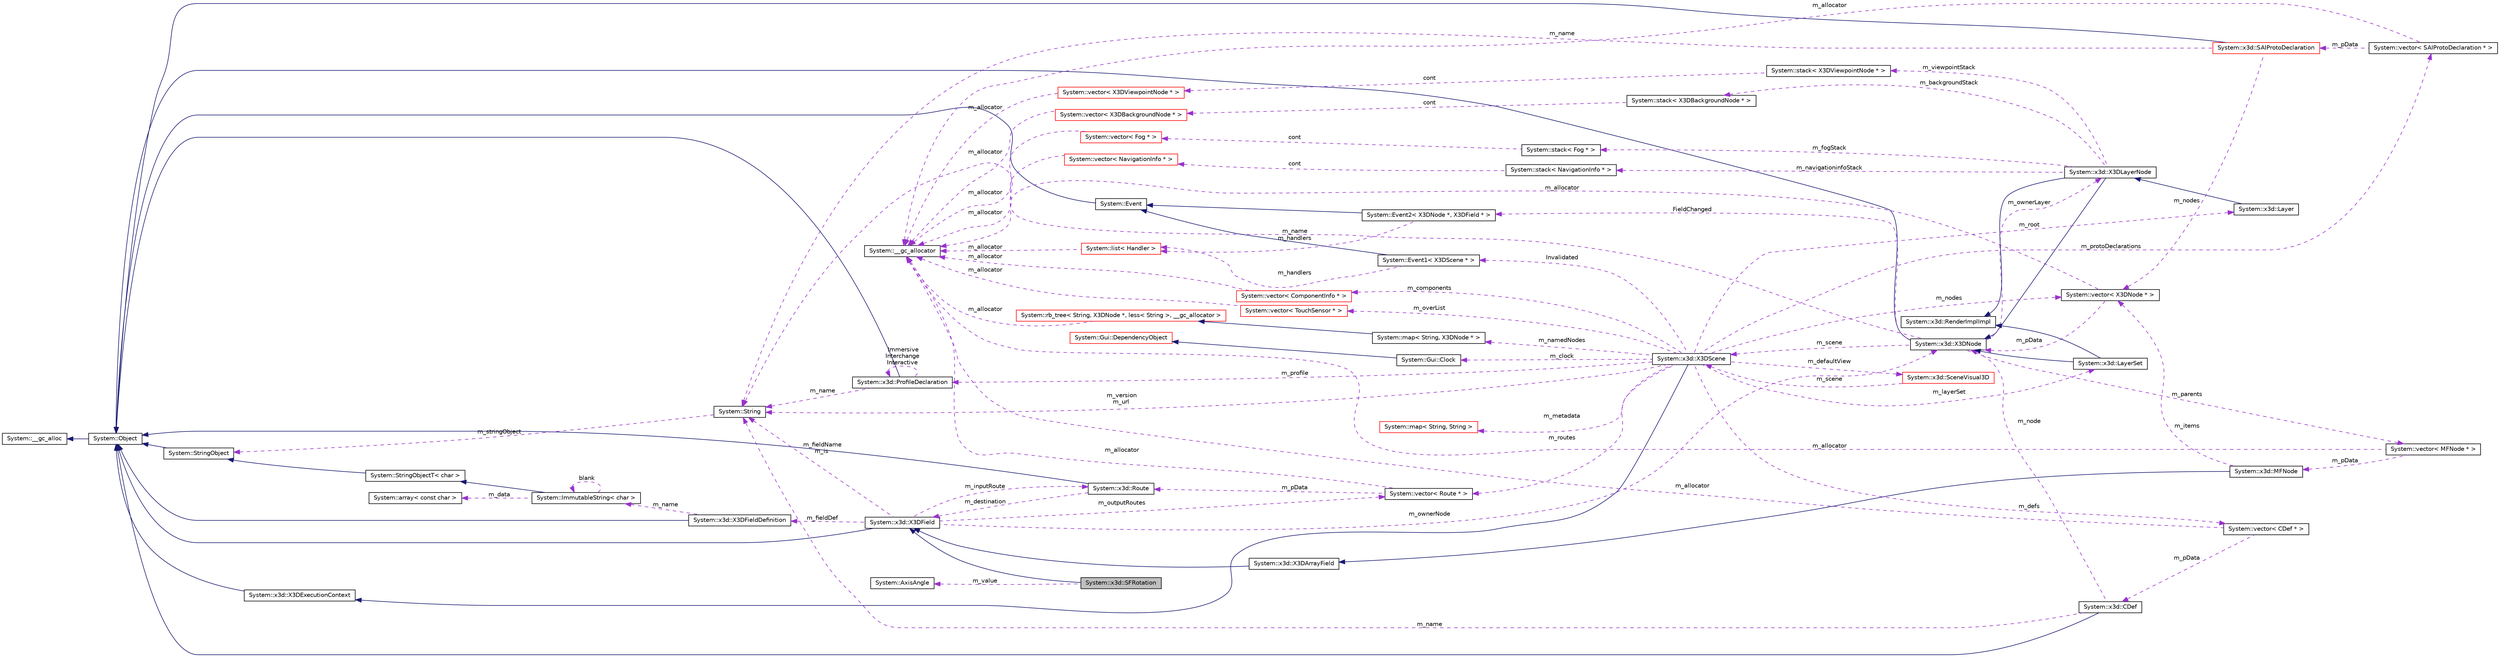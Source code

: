 digraph G
{
  edge [fontname="Helvetica",fontsize="10",labelfontname="Helvetica",labelfontsize="10"];
  node [fontname="Helvetica",fontsize="10",shape=record];
  rankdir="LR";
  Node1 [label="System::x3d::SFRotation",height=0.2,width=0.4,color="black", fillcolor="grey75", style="filled" fontcolor="black"];
  Node2 -> Node1 [dir="back",color="midnightblue",fontsize="10",style="solid",fontname="Helvetica"];
  Node2 [label="System::x3d::X3DField",height=0.2,width=0.4,color="black", fillcolor="white", style="filled",URL="$class_system_1_1x3d_1_1_x3_d_field.html"];
  Node3 -> Node2 [dir="back",color="midnightblue",fontsize="10",style="solid",fontname="Helvetica"];
  Node3 [label="System::Object",height=0.2,width=0.4,color="black", fillcolor="white", style="filled",URL="$class_system_1_1_object.html"];
  Node4 -> Node3 [dir="back",color="midnightblue",fontsize="10",style="solid",fontname="Helvetica"];
  Node4 [label="System::__gc_alloc",height=0.2,width=0.4,color="black", fillcolor="white", style="filled",URL="$class_system_1_1____gc__alloc.html"];
  Node5 -> Node2 [dir="back",color="darkorchid3",fontsize="10",style="dashed",label=" m_inputRoute" ,fontname="Helvetica"];
  Node5 [label="System::x3d::Route",height=0.2,width=0.4,color="black", fillcolor="white", style="filled",URL="$class_system_1_1x3d_1_1_route.html"];
  Node3 -> Node5 [dir="back",color="midnightblue",fontsize="10",style="solid",fontname="Helvetica"];
  Node2 -> Node5 [dir="back",color="darkorchid3",fontsize="10",style="dashed",label=" m_destination" ,fontname="Helvetica"];
  Node6 -> Node2 [dir="back",color="darkorchid3",fontsize="10",style="dashed",label=" m_fieldDef" ,fontname="Helvetica"];
  Node6 [label="System::x3d::X3DFieldDefinition",height=0.2,width=0.4,color="black", fillcolor="white", style="filled",URL="$class_system_1_1x3d_1_1_x3_d_field_definition.html"];
  Node3 -> Node6 [dir="back",color="midnightblue",fontsize="10",style="solid",fontname="Helvetica"];
  Node7 -> Node6 [dir="back",color="darkorchid3",fontsize="10",style="dashed",label=" m_name" ,fontname="Helvetica"];
  Node7 [label="System::ImmutableString\< char \>",height=0.2,width=0.4,color="black", fillcolor="white", style="filled",URL="$class_system_1_1_immutable_string.html"];
  Node8 -> Node7 [dir="back",color="midnightblue",fontsize="10",style="solid",fontname="Helvetica"];
  Node8 [label="System::StringObjectT\< char \>",height=0.2,width=0.4,color="black", fillcolor="white", style="filled",URL="$class_system_1_1_string_object_t.html"];
  Node9 -> Node8 [dir="back",color="midnightblue",fontsize="10",style="solid",fontname="Helvetica"];
  Node9 [label="System::StringObject",height=0.2,width=0.4,color="black", fillcolor="white", style="filled",URL="$class_system_1_1_string_object.html"];
  Node3 -> Node9 [dir="back",color="midnightblue",fontsize="10",style="solid",fontname="Helvetica"];
  Node7 -> Node7 [dir="back",color="darkorchid3",fontsize="10",style="dashed",label=" blank" ,fontname="Helvetica"];
  Node10 -> Node7 [dir="back",color="darkorchid3",fontsize="10",style="dashed",label=" m_data" ,fontname="Helvetica"];
  Node10 [label="System::array\< const char \>",height=0.2,width=0.4,color="black", fillcolor="white", style="filled",URL="$class_system_1_1array.html"];
  Node11 -> Node2 [dir="back",color="darkorchid3",fontsize="10",style="dashed",label=" m_outputRoutes" ,fontname="Helvetica"];
  Node11 [label="System::vector\< Route * \>",height=0.2,width=0.4,color="black", fillcolor="white", style="filled",URL="$class_system_1_1vector.html"];
  Node12 -> Node11 [dir="back",color="darkorchid3",fontsize="10",style="dashed",label=" m_allocator" ,fontname="Helvetica"];
  Node12 [label="System::__gc_allocator",height=0.2,width=0.4,color="black", fillcolor="white", style="filled",URL="$class_system_1_1____gc__allocator.html"];
  Node5 -> Node11 [dir="back",color="darkorchid3",fontsize="10",style="dashed",label=" m_pData" ,fontname="Helvetica"];
  Node13 -> Node2 [dir="back",color="darkorchid3",fontsize="10",style="dashed",label=" m_fieldName\nm_is" ,fontname="Helvetica"];
  Node13 [label="System::String",height=0.2,width=0.4,color="black", fillcolor="white", style="filled",URL="$class_system_1_1_string.html"];
  Node9 -> Node13 [dir="back",color="darkorchid3",fontsize="10",style="dashed",label=" m_stringObject" ,fontname="Helvetica"];
  Node14 -> Node2 [dir="back",color="darkorchid3",fontsize="10",style="dashed",label=" m_ownerNode" ,fontname="Helvetica"];
  Node14 [label="System::x3d::X3DNode",height=0.2,width=0.4,color="black", fillcolor="white", style="filled",URL="$class_system_1_1x3d_1_1_x3_d_node.html"];
  Node3 -> Node14 [dir="back",color="midnightblue",fontsize="10",style="solid",fontname="Helvetica"];
  Node15 -> Node14 [dir="back",color="darkorchid3",fontsize="10",style="dashed",label=" m_ownerLayer" ,fontname="Helvetica"];
  Node15 [label="System::x3d::X3DLayerNode",height=0.2,width=0.4,color="black", fillcolor="white", style="filled",URL="$class_system_1_1x3d_1_1_x3_d_layer_node.html"];
  Node14 -> Node15 [dir="back",color="midnightblue",fontsize="10",style="solid",fontname="Helvetica"];
  Node16 -> Node15 [dir="back",color="midnightblue",fontsize="10",style="solid",fontname="Helvetica"];
  Node16 [label="System::x3d::RenderImplImpl",height=0.2,width=0.4,color="black", fillcolor="white", style="filled",URL="$class_system_1_1x3d_1_1_render_impl_impl.html"];
  Node17 -> Node15 [dir="back",color="darkorchid3",fontsize="10",style="dashed",label=" m_navigationinfoStack" ,fontname="Helvetica"];
  Node17 [label="System::stack\< NavigationInfo * \>",height=0.2,width=0.4,color="black", fillcolor="white", style="filled",URL="$class_system_1_1stack.html"];
  Node18 -> Node17 [dir="back",color="darkorchid3",fontsize="10",style="dashed",label=" cont" ,fontname="Helvetica"];
  Node18 [label="System::vector\< NavigationInfo * \>",height=0.2,width=0.4,color="red", fillcolor="white", style="filled",URL="$class_system_1_1vector.html"];
  Node12 -> Node18 [dir="back",color="darkorchid3",fontsize="10",style="dashed",label=" m_allocator" ,fontname="Helvetica"];
  Node19 -> Node15 [dir="back",color="darkorchid3",fontsize="10",style="dashed",label=" m_viewpointStack" ,fontname="Helvetica"];
  Node19 [label="System::stack\< X3DViewpointNode * \>",height=0.2,width=0.4,color="black", fillcolor="white", style="filled",URL="$class_system_1_1stack.html"];
  Node20 -> Node19 [dir="back",color="darkorchid3",fontsize="10",style="dashed",label=" cont" ,fontname="Helvetica"];
  Node20 [label="System::vector\< X3DViewpointNode * \>",height=0.2,width=0.4,color="red", fillcolor="white", style="filled",URL="$class_system_1_1vector.html"];
  Node12 -> Node20 [dir="back",color="darkorchid3",fontsize="10",style="dashed",label=" m_allocator" ,fontname="Helvetica"];
  Node21 -> Node15 [dir="back",color="darkorchid3",fontsize="10",style="dashed",label=" m_fogStack" ,fontname="Helvetica"];
  Node21 [label="System::stack\< Fog * \>",height=0.2,width=0.4,color="black", fillcolor="white", style="filled",URL="$class_system_1_1stack.html"];
  Node22 -> Node21 [dir="back",color="darkorchid3",fontsize="10",style="dashed",label=" cont" ,fontname="Helvetica"];
  Node22 [label="System::vector\< Fog * \>",height=0.2,width=0.4,color="red", fillcolor="white", style="filled",URL="$class_system_1_1vector.html"];
  Node12 -> Node22 [dir="back",color="darkorchid3",fontsize="10",style="dashed",label=" m_allocator" ,fontname="Helvetica"];
  Node23 -> Node15 [dir="back",color="darkorchid3",fontsize="10",style="dashed",label=" m_backgroundStack" ,fontname="Helvetica"];
  Node23 [label="System::stack\< X3DBackgroundNode * \>",height=0.2,width=0.4,color="black", fillcolor="white", style="filled",URL="$class_system_1_1stack.html"];
  Node24 -> Node23 [dir="back",color="darkorchid3",fontsize="10",style="dashed",label=" cont" ,fontname="Helvetica"];
  Node24 [label="System::vector\< X3DBackgroundNode * \>",height=0.2,width=0.4,color="red", fillcolor="white", style="filled",URL="$class_system_1_1vector.html"];
  Node12 -> Node24 [dir="back",color="darkorchid3",fontsize="10",style="dashed",label=" m_allocator" ,fontname="Helvetica"];
  Node25 -> Node14 [dir="back",color="darkorchid3",fontsize="10",style="dashed",label=" m_parents" ,fontname="Helvetica"];
  Node25 [label="System::vector\< MFNode * \>",height=0.2,width=0.4,color="black", fillcolor="white", style="filled",URL="$class_system_1_1vector.html"];
  Node12 -> Node25 [dir="back",color="darkorchid3",fontsize="10",style="dashed",label=" m_allocator" ,fontname="Helvetica"];
  Node26 -> Node25 [dir="back",color="darkorchid3",fontsize="10",style="dashed",label=" m_pData" ,fontname="Helvetica"];
  Node26 [label="System::x3d::MFNode",height=0.2,width=0.4,color="black", fillcolor="white", style="filled",URL="$class_system_1_1x3d_1_1_m_f_node.html"];
  Node27 -> Node26 [dir="back",color="midnightblue",fontsize="10",style="solid",fontname="Helvetica"];
  Node27 [label="System::x3d::X3DArrayField",height=0.2,width=0.4,color="black", fillcolor="white", style="filled",URL="$class_system_1_1x3d_1_1_x3_d_array_field.html"];
  Node2 -> Node27 [dir="back",color="midnightblue",fontsize="10",style="solid",fontname="Helvetica"];
  Node28 -> Node26 [dir="back",color="darkorchid3",fontsize="10",style="dashed",label=" m_items" ,fontname="Helvetica"];
  Node28 [label="System::vector\< X3DNode * \>",height=0.2,width=0.4,color="black", fillcolor="white", style="filled",URL="$class_system_1_1vector.html"];
  Node12 -> Node28 [dir="back",color="darkorchid3",fontsize="10",style="dashed",label=" m_allocator" ,fontname="Helvetica"];
  Node14 -> Node28 [dir="back",color="darkorchid3",fontsize="10",style="dashed",label=" m_pData" ,fontname="Helvetica"];
  Node29 -> Node14 [dir="back",color="darkorchid3",fontsize="10",style="dashed",label=" m_scene" ,fontname="Helvetica"];
  Node29 [label="System::x3d::X3DScene",height=0.2,width=0.4,color="black", fillcolor="white", style="filled",URL="$class_system_1_1x3d_1_1_x3_d_scene.html"];
  Node30 -> Node29 [dir="back",color="midnightblue",fontsize="10",style="solid",fontname="Helvetica"];
  Node30 [label="System::x3d::X3DExecutionContext",height=0.2,width=0.4,color="black", fillcolor="white", style="filled",URL="$class_system_1_1x3d_1_1_x3_d_execution_context.html"];
  Node3 -> Node30 [dir="back",color="midnightblue",fontsize="10",style="solid",fontname="Helvetica"];
  Node31 -> Node29 [dir="back",color="darkorchid3",fontsize="10",style="dashed",label=" m_defs" ,fontname="Helvetica"];
  Node31 [label="System::vector\< CDef * \>",height=0.2,width=0.4,color="black", fillcolor="white", style="filled",URL="$class_system_1_1vector.html"];
  Node12 -> Node31 [dir="back",color="darkorchid3",fontsize="10",style="dashed",label=" m_allocator" ,fontname="Helvetica"];
  Node32 -> Node31 [dir="back",color="darkorchid3",fontsize="10",style="dashed",label=" m_pData" ,fontname="Helvetica"];
  Node32 [label="System::x3d::CDef",height=0.2,width=0.4,color="black", fillcolor="white", style="filled",URL="$class_system_1_1x3d_1_1_c_def.html"];
  Node3 -> Node32 [dir="back",color="midnightblue",fontsize="10",style="solid",fontname="Helvetica"];
  Node13 -> Node32 [dir="back",color="darkorchid3",fontsize="10",style="dashed",label=" m_name" ,fontname="Helvetica"];
  Node14 -> Node32 [dir="back",color="darkorchid3",fontsize="10",style="dashed",label=" m_node" ,fontname="Helvetica"];
  Node33 -> Node29 [dir="back",color="darkorchid3",fontsize="10",style="dashed",label=" m_protoDeclarations" ,fontname="Helvetica"];
  Node33 [label="System::vector\< SAIProtoDeclaration * \>",height=0.2,width=0.4,color="black", fillcolor="white", style="filled",URL="$class_system_1_1vector.html"];
  Node12 -> Node33 [dir="back",color="darkorchid3",fontsize="10",style="dashed",label=" m_allocator" ,fontname="Helvetica"];
  Node34 -> Node33 [dir="back",color="darkorchid3",fontsize="10",style="dashed",label=" m_pData" ,fontname="Helvetica"];
  Node34 [label="System::x3d::SAIProtoDeclaration",height=0.2,width=0.4,color="red", fillcolor="white", style="filled",URL="$class_system_1_1x3d_1_1_s_a_i_proto_declaration.html"];
  Node3 -> Node34 [dir="back",color="midnightblue",fontsize="10",style="solid",fontname="Helvetica"];
  Node28 -> Node34 [dir="back",color="darkorchid3",fontsize="10",style="dashed",label=" m_nodes" ,fontname="Helvetica"];
  Node13 -> Node34 [dir="back",color="darkorchid3",fontsize="10",style="dashed",label=" m_name" ,fontname="Helvetica"];
  Node35 -> Node29 [dir="back",color="darkorchid3",fontsize="10",style="dashed",label=" Invalidated" ,fontname="Helvetica"];
  Node35 [label="System::Event1\< X3DScene * \>",height=0.2,width=0.4,color="black", fillcolor="white", style="filled",URL="$class_system_1_1_event1.html"];
  Node36 -> Node35 [dir="back",color="midnightblue",fontsize="10",style="solid",fontname="Helvetica"];
  Node36 [label="System::Event",height=0.2,width=0.4,color="black", fillcolor="white", style="filled",URL="$class_system_1_1_event.html"];
  Node3 -> Node36 [dir="back",color="midnightblue",fontsize="10",style="solid",fontname="Helvetica"];
  Node37 -> Node35 [dir="back",color="darkorchid3",fontsize="10",style="dashed",label=" m_handlers" ,fontname="Helvetica"];
  Node37 [label="System::list\< Handler \>",height=0.2,width=0.4,color="red", fillcolor="white", style="filled",URL="$class_system_1_1list.html"];
  Node12 -> Node37 [dir="back",color="darkorchid3",fontsize="10",style="dashed",label=" m_allocator" ,fontname="Helvetica"];
  Node38 -> Node29 [dir="back",color="darkorchid3",fontsize="10",style="dashed",label=" m_namedNodes" ,fontname="Helvetica"];
  Node38 [label="System::map\< String, X3DNode * \>",height=0.2,width=0.4,color="black", fillcolor="white", style="filled",URL="$class_system_1_1map.html"];
  Node39 -> Node38 [dir="back",color="midnightblue",fontsize="10",style="solid",fontname="Helvetica"];
  Node39 [label="System::rb_tree\< String, X3DNode *, less\< String \>, __gc_allocator \>",height=0.2,width=0.4,color="red", fillcolor="white", style="filled",URL="$class_system_1_1rb__tree.html"];
  Node12 -> Node39 [dir="back",color="darkorchid3",fontsize="10",style="dashed",label=" m_allocator" ,fontname="Helvetica"];
  Node40 -> Node29 [dir="back",color="darkorchid3",fontsize="10",style="dashed",label=" m_clock" ,fontname="Helvetica"];
  Node40 [label="System::Gui::Clock",height=0.2,width=0.4,color="black", fillcolor="white", style="filled",URL="$class_system_1_1_gui_1_1_clock.html"];
  Node41 -> Node40 [dir="back",color="midnightblue",fontsize="10",style="solid",fontname="Helvetica"];
  Node41 [label="System::Gui::DependencyObject",height=0.2,width=0.4,color="red", fillcolor="white", style="filled",URL="$class_system_1_1_gui_1_1_dependency_object.html"];
  Node28 -> Node29 [dir="back",color="darkorchid3",fontsize="10",style="dashed",label=" m_nodes" ,fontname="Helvetica"];
  Node42 -> Node29 [dir="back",color="darkorchid3",fontsize="10",style="dashed",label=" m_overList" ,fontname="Helvetica"];
  Node42 [label="System::vector\< TouchSensor * \>",height=0.2,width=0.4,color="red", fillcolor="white", style="filled",URL="$class_system_1_1vector.html"];
  Node12 -> Node42 [dir="back",color="darkorchid3",fontsize="10",style="dashed",label=" m_allocator" ,fontname="Helvetica"];
  Node43 -> Node29 [dir="back",color="darkorchid3",fontsize="10",style="dashed",label=" m_metadata" ,fontname="Helvetica"];
  Node43 [label="System::map\< String, String \>",height=0.2,width=0.4,color="red", fillcolor="white", style="filled",URL="$class_system_1_1map.html"];
  Node11 -> Node29 [dir="back",color="darkorchid3",fontsize="10",style="dashed",label=" m_routes" ,fontname="Helvetica"];
  Node13 -> Node29 [dir="back",color="darkorchid3",fontsize="10",style="dashed",label=" m_version\nm_url" ,fontname="Helvetica"];
  Node44 -> Node29 [dir="back",color="darkorchid3",fontsize="10",style="dashed",label=" m_profile" ,fontname="Helvetica"];
  Node44 [label="System::x3d::ProfileDeclaration",height=0.2,width=0.4,color="black", fillcolor="white", style="filled",URL="$class_system_1_1x3d_1_1_profile_declaration.html"];
  Node3 -> Node44 [dir="back",color="midnightblue",fontsize="10",style="solid",fontname="Helvetica"];
  Node13 -> Node44 [dir="back",color="darkorchid3",fontsize="10",style="dashed",label=" m_name" ,fontname="Helvetica"];
  Node44 -> Node44 [dir="back",color="darkorchid3",fontsize="10",style="dashed",label=" Immersive\nInterchange\nInteractive" ,fontname="Helvetica"];
  Node45 -> Node29 [dir="back",color="darkorchid3",fontsize="10",style="dashed",label=" m_defaultView" ,fontname="Helvetica"];
  Node45 [label="System::x3d::SceneVisual3D",height=0.2,width=0.4,color="red", fillcolor="white", style="filled",URL="$class_system_1_1x3d_1_1_scene_visual3_d.html"];
  Node29 -> Node45 [dir="back",color="darkorchid3",fontsize="10",style="dashed",label=" m_scene" ,fontname="Helvetica"];
  Node46 -> Node29 [dir="back",color="darkorchid3",fontsize="10",style="dashed",label=" m_layerSet" ,fontname="Helvetica"];
  Node46 [label="System::x3d::LayerSet",height=0.2,width=0.4,color="black", fillcolor="white", style="filled",URL="$class_system_1_1x3d_1_1_layer_set.html"];
  Node14 -> Node46 [dir="back",color="midnightblue",fontsize="10",style="solid",fontname="Helvetica"];
  Node16 -> Node46 [dir="back",color="midnightblue",fontsize="10",style="solid",fontname="Helvetica"];
  Node47 -> Node29 [dir="back",color="darkorchid3",fontsize="10",style="dashed",label=" m_components" ,fontname="Helvetica"];
  Node47 [label="System::vector\< ComponentInfo * \>",height=0.2,width=0.4,color="red", fillcolor="white", style="filled",URL="$class_system_1_1vector.html"];
  Node12 -> Node47 [dir="back",color="darkorchid3",fontsize="10",style="dashed",label=" m_allocator" ,fontname="Helvetica"];
  Node48 -> Node29 [dir="back",color="darkorchid3",fontsize="10",style="dashed",label=" m_root" ,fontname="Helvetica"];
  Node48 [label="System::x3d::Layer",height=0.2,width=0.4,color="black", fillcolor="white", style="filled",URL="$class_system_1_1x3d_1_1_layer.html"];
  Node15 -> Node48 [dir="back",color="midnightblue",fontsize="10",style="solid",fontname="Helvetica"];
  Node13 -> Node14 [dir="back",color="darkorchid3",fontsize="10",style="dashed",label=" m_name" ,fontname="Helvetica"];
  Node49 -> Node14 [dir="back",color="darkorchid3",fontsize="10",style="dashed",label=" FieldChanged" ,fontname="Helvetica"];
  Node49 [label="System::Event2\< X3DNode *, X3DField * \>",height=0.2,width=0.4,color="black", fillcolor="white", style="filled",URL="$class_system_1_1_event2.html"];
  Node36 -> Node49 [dir="back",color="midnightblue",fontsize="10",style="solid",fontname="Helvetica"];
  Node37 -> Node49 [dir="back",color="darkorchid3",fontsize="10",style="dashed",label=" m_handlers" ,fontname="Helvetica"];
  Node50 -> Node1 [dir="back",color="darkorchid3",fontsize="10",style="dashed",label=" m_value" ,fontname="Helvetica"];
  Node50 [label="System::AxisAngle",height=0.2,width=0.4,color="black", fillcolor="white", style="filled",URL="$class_system_1_1_axis_angle.html"];
}
